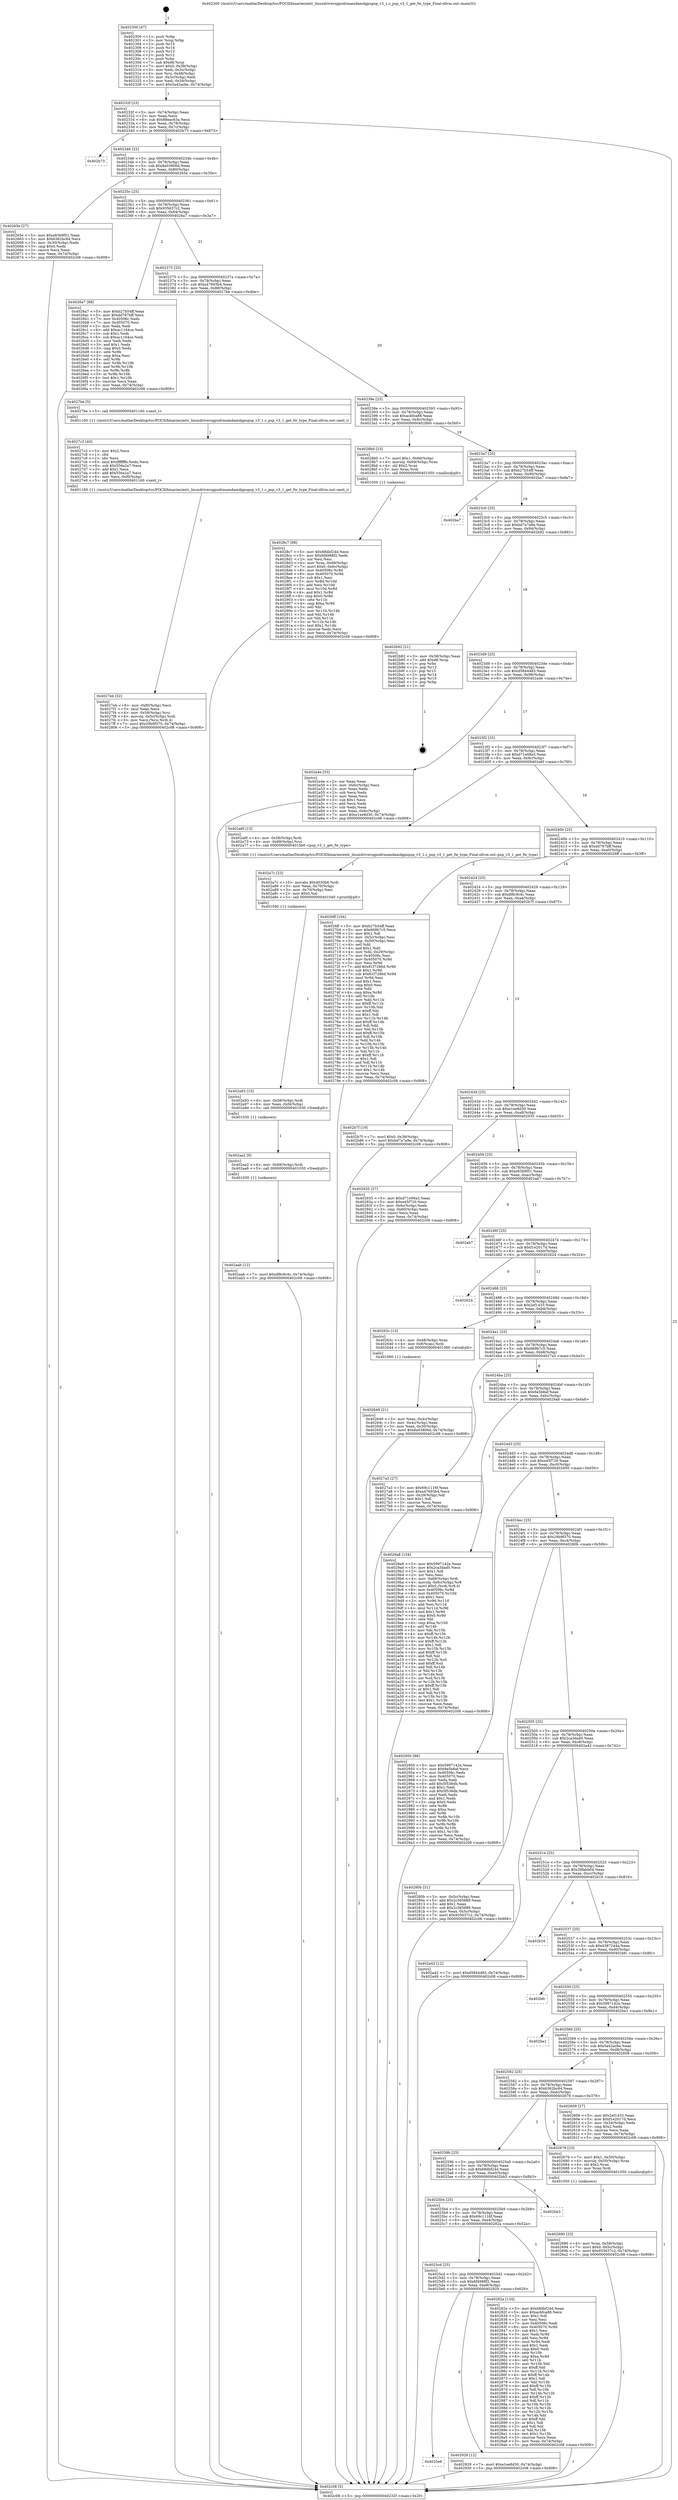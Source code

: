 digraph "0x402300" {
  label = "0x402300 (/mnt/c/Users/mathe/Desktop/tcc/POCII/binaries/extr_linuxdriversgpudrmamdamdgpupsp_v3_1.c_psp_v3_1_get_fw_type_Final-ollvm.out::main(0))"
  labelloc = "t"
  node[shape=record]

  Entry [label="",width=0.3,height=0.3,shape=circle,fillcolor=black,style=filled]
  "0x40232f" [label="{
     0x40232f [23]\l
     | [instrs]\l
     &nbsp;&nbsp;0x40232f \<+3\>: mov -0x74(%rbp),%eax\l
     &nbsp;&nbsp;0x402332 \<+2\>: mov %eax,%ecx\l
     &nbsp;&nbsp;0x402334 \<+6\>: sub $0x88eac63a,%ecx\l
     &nbsp;&nbsp;0x40233a \<+3\>: mov %eax,-0x78(%rbp)\l
     &nbsp;&nbsp;0x40233d \<+3\>: mov %ecx,-0x7c(%rbp)\l
     &nbsp;&nbsp;0x402340 \<+6\>: je 0000000000402b73 \<main+0x873\>\l
  }"]
  "0x402b73" [label="{
     0x402b73\l
  }", style=dashed]
  "0x402346" [label="{
     0x402346 [22]\l
     | [instrs]\l
     &nbsp;&nbsp;0x402346 \<+5\>: jmp 000000000040234b \<main+0x4b\>\l
     &nbsp;&nbsp;0x40234b \<+3\>: mov -0x78(%rbp),%eax\l
     &nbsp;&nbsp;0x40234e \<+5\>: sub $0x8a03806d,%eax\l
     &nbsp;&nbsp;0x402353 \<+3\>: mov %eax,-0x80(%rbp)\l
     &nbsp;&nbsp;0x402356 \<+6\>: je 000000000040265e \<main+0x35e\>\l
  }"]
  Exit [label="",width=0.3,height=0.3,shape=circle,fillcolor=black,style=filled,peripheries=2]
  "0x40265e" [label="{
     0x40265e [27]\l
     | [instrs]\l
     &nbsp;&nbsp;0x40265e \<+5\>: mov $0xe83b9f51,%eax\l
     &nbsp;&nbsp;0x402663 \<+5\>: mov $0x6362bc84,%ecx\l
     &nbsp;&nbsp;0x402668 \<+3\>: mov -0x30(%rbp),%edx\l
     &nbsp;&nbsp;0x40266b \<+3\>: cmp $0x0,%edx\l
     &nbsp;&nbsp;0x40266e \<+3\>: cmove %ecx,%eax\l
     &nbsp;&nbsp;0x402671 \<+3\>: mov %eax,-0x74(%rbp)\l
     &nbsp;&nbsp;0x402674 \<+5\>: jmp 0000000000402c08 \<main+0x908\>\l
  }"]
  "0x40235c" [label="{
     0x40235c [25]\l
     | [instrs]\l
     &nbsp;&nbsp;0x40235c \<+5\>: jmp 0000000000402361 \<main+0x61\>\l
     &nbsp;&nbsp;0x402361 \<+3\>: mov -0x78(%rbp),%eax\l
     &nbsp;&nbsp;0x402364 \<+5\>: sub $0x935637c2,%eax\l
     &nbsp;&nbsp;0x402369 \<+6\>: mov %eax,-0x84(%rbp)\l
     &nbsp;&nbsp;0x40236f \<+6\>: je 00000000004026a7 \<main+0x3a7\>\l
  }"]
  "0x402aab" [label="{
     0x402aab [12]\l
     | [instrs]\l
     &nbsp;&nbsp;0x402aab \<+7\>: movl $0xdf8c9c4c,-0x74(%rbp)\l
     &nbsp;&nbsp;0x402ab2 \<+5\>: jmp 0000000000402c08 \<main+0x908\>\l
  }"]
  "0x4026a7" [label="{
     0x4026a7 [88]\l
     | [instrs]\l
     &nbsp;&nbsp;0x4026a7 \<+5\>: mov $0xb27b54ff,%eax\l
     &nbsp;&nbsp;0x4026ac \<+5\>: mov $0xdd787bff,%ecx\l
     &nbsp;&nbsp;0x4026b1 \<+7\>: mov 0x40506c,%edx\l
     &nbsp;&nbsp;0x4026b8 \<+7\>: mov 0x405070,%esi\l
     &nbsp;&nbsp;0x4026bf \<+2\>: mov %edx,%edi\l
     &nbsp;&nbsp;0x4026c1 \<+6\>: add $0xac1164ce,%edi\l
     &nbsp;&nbsp;0x4026c7 \<+3\>: sub $0x1,%edi\l
     &nbsp;&nbsp;0x4026ca \<+6\>: sub $0xac1164ce,%edi\l
     &nbsp;&nbsp;0x4026d0 \<+3\>: imul %edi,%edx\l
     &nbsp;&nbsp;0x4026d3 \<+3\>: and $0x1,%edx\l
     &nbsp;&nbsp;0x4026d6 \<+3\>: cmp $0x0,%edx\l
     &nbsp;&nbsp;0x4026d9 \<+4\>: sete %r8b\l
     &nbsp;&nbsp;0x4026dd \<+3\>: cmp $0xa,%esi\l
     &nbsp;&nbsp;0x4026e0 \<+4\>: setl %r9b\l
     &nbsp;&nbsp;0x4026e4 \<+3\>: mov %r8b,%r10b\l
     &nbsp;&nbsp;0x4026e7 \<+3\>: and %r9b,%r10b\l
     &nbsp;&nbsp;0x4026ea \<+3\>: xor %r9b,%r8b\l
     &nbsp;&nbsp;0x4026ed \<+3\>: or %r8b,%r10b\l
     &nbsp;&nbsp;0x4026f0 \<+4\>: test $0x1,%r10b\l
     &nbsp;&nbsp;0x4026f4 \<+3\>: cmovne %ecx,%eax\l
     &nbsp;&nbsp;0x4026f7 \<+3\>: mov %eax,-0x74(%rbp)\l
     &nbsp;&nbsp;0x4026fa \<+5\>: jmp 0000000000402c08 \<main+0x908\>\l
  }"]
  "0x402375" [label="{
     0x402375 [25]\l
     | [instrs]\l
     &nbsp;&nbsp;0x402375 \<+5\>: jmp 000000000040237a \<main+0x7a\>\l
     &nbsp;&nbsp;0x40237a \<+3\>: mov -0x78(%rbp),%eax\l
     &nbsp;&nbsp;0x40237d \<+5\>: sub $0xa47693b4,%eax\l
     &nbsp;&nbsp;0x402382 \<+6\>: mov %eax,-0x88(%rbp)\l
     &nbsp;&nbsp;0x402388 \<+6\>: je 00000000004027be \<main+0x4be\>\l
  }"]
  "0x402aa2" [label="{
     0x402aa2 [9]\l
     | [instrs]\l
     &nbsp;&nbsp;0x402aa2 \<+4\>: mov -0x68(%rbp),%rdi\l
     &nbsp;&nbsp;0x402aa6 \<+5\>: call 0000000000401030 \<free@plt\>\l
     | [calls]\l
     &nbsp;&nbsp;0x401030 \{1\} (unknown)\l
  }"]
  "0x4027be" [label="{
     0x4027be [5]\l
     | [instrs]\l
     &nbsp;&nbsp;0x4027be \<+5\>: call 0000000000401160 \<next_i\>\l
     | [calls]\l
     &nbsp;&nbsp;0x401160 \{1\} (/mnt/c/Users/mathe/Desktop/tcc/POCII/binaries/extr_linuxdriversgpudrmamdamdgpupsp_v3_1.c_psp_v3_1_get_fw_type_Final-ollvm.out::next_i)\l
  }"]
  "0x40238e" [label="{
     0x40238e [25]\l
     | [instrs]\l
     &nbsp;&nbsp;0x40238e \<+5\>: jmp 0000000000402393 \<main+0x93\>\l
     &nbsp;&nbsp;0x402393 \<+3\>: mov -0x78(%rbp),%eax\l
     &nbsp;&nbsp;0x402396 \<+5\>: sub $0xacbfca88,%eax\l
     &nbsp;&nbsp;0x40239b \<+6\>: mov %eax,-0x8c(%rbp)\l
     &nbsp;&nbsp;0x4023a1 \<+6\>: je 00000000004028b0 \<main+0x5b0\>\l
  }"]
  "0x402a93" [label="{
     0x402a93 [15]\l
     | [instrs]\l
     &nbsp;&nbsp;0x402a93 \<+4\>: mov -0x58(%rbp),%rdi\l
     &nbsp;&nbsp;0x402a97 \<+6\>: mov %eax,-0xf4(%rbp)\l
     &nbsp;&nbsp;0x402a9d \<+5\>: call 0000000000401030 \<free@plt\>\l
     | [calls]\l
     &nbsp;&nbsp;0x401030 \{1\} (unknown)\l
  }"]
  "0x4028b0" [label="{
     0x4028b0 [23]\l
     | [instrs]\l
     &nbsp;&nbsp;0x4028b0 \<+7\>: movl $0x1,-0x60(%rbp)\l
     &nbsp;&nbsp;0x4028b7 \<+4\>: movslq -0x60(%rbp),%rax\l
     &nbsp;&nbsp;0x4028bb \<+4\>: shl $0x2,%rax\l
     &nbsp;&nbsp;0x4028bf \<+3\>: mov %rax,%rdi\l
     &nbsp;&nbsp;0x4028c2 \<+5\>: call 0000000000401050 \<malloc@plt\>\l
     | [calls]\l
     &nbsp;&nbsp;0x401050 \{1\} (unknown)\l
  }"]
  "0x4023a7" [label="{
     0x4023a7 [25]\l
     | [instrs]\l
     &nbsp;&nbsp;0x4023a7 \<+5\>: jmp 00000000004023ac \<main+0xac\>\l
     &nbsp;&nbsp;0x4023ac \<+3\>: mov -0x78(%rbp),%eax\l
     &nbsp;&nbsp;0x4023af \<+5\>: sub $0xb27b54ff,%eax\l
     &nbsp;&nbsp;0x4023b4 \<+6\>: mov %eax,-0x90(%rbp)\l
     &nbsp;&nbsp;0x4023ba \<+6\>: je 0000000000402ba7 \<main+0x8a7\>\l
  }"]
  "0x402a7c" [label="{
     0x402a7c [23]\l
     | [instrs]\l
     &nbsp;&nbsp;0x402a7c \<+10\>: movabs $0x4030b6,%rdi\l
     &nbsp;&nbsp;0x402a86 \<+3\>: mov %eax,-0x70(%rbp)\l
     &nbsp;&nbsp;0x402a89 \<+3\>: mov -0x70(%rbp),%esi\l
     &nbsp;&nbsp;0x402a8c \<+2\>: mov $0x0,%al\l
     &nbsp;&nbsp;0x402a8e \<+5\>: call 0000000000401040 \<printf@plt\>\l
     | [calls]\l
     &nbsp;&nbsp;0x401040 \{1\} (unknown)\l
  }"]
  "0x402ba7" [label="{
     0x402ba7\l
  }", style=dashed]
  "0x4023c0" [label="{
     0x4023c0 [25]\l
     | [instrs]\l
     &nbsp;&nbsp;0x4023c0 \<+5\>: jmp 00000000004023c5 \<main+0xc5\>\l
     &nbsp;&nbsp;0x4023c5 \<+3\>: mov -0x78(%rbp),%eax\l
     &nbsp;&nbsp;0x4023c8 \<+5\>: sub $0xbd7a7a9e,%eax\l
     &nbsp;&nbsp;0x4023cd \<+6\>: mov %eax,-0x94(%rbp)\l
     &nbsp;&nbsp;0x4023d3 \<+6\>: je 0000000000402b92 \<main+0x892\>\l
  }"]
  "0x4025e6" [label="{
     0x4025e6\l
  }", style=dashed]
  "0x402b92" [label="{
     0x402b92 [21]\l
     | [instrs]\l
     &nbsp;&nbsp;0x402b92 \<+3\>: mov -0x38(%rbp),%eax\l
     &nbsp;&nbsp;0x402b95 \<+7\>: add $0xd8,%rsp\l
     &nbsp;&nbsp;0x402b9c \<+1\>: pop %rbx\l
     &nbsp;&nbsp;0x402b9d \<+2\>: pop %r12\l
     &nbsp;&nbsp;0x402b9f \<+2\>: pop %r13\l
     &nbsp;&nbsp;0x402ba1 \<+2\>: pop %r14\l
     &nbsp;&nbsp;0x402ba3 \<+2\>: pop %r15\l
     &nbsp;&nbsp;0x402ba5 \<+1\>: pop %rbp\l
     &nbsp;&nbsp;0x402ba6 \<+1\>: ret\l
  }"]
  "0x4023d9" [label="{
     0x4023d9 [25]\l
     | [instrs]\l
     &nbsp;&nbsp;0x4023d9 \<+5\>: jmp 00000000004023de \<main+0xde\>\l
     &nbsp;&nbsp;0x4023de \<+3\>: mov -0x78(%rbp),%eax\l
     &nbsp;&nbsp;0x4023e1 \<+5\>: sub $0xd5844483,%eax\l
     &nbsp;&nbsp;0x4023e6 \<+6\>: mov %eax,-0x98(%rbp)\l
     &nbsp;&nbsp;0x4023ec \<+6\>: je 0000000000402a4e \<main+0x74e\>\l
  }"]
  "0x402929" [label="{
     0x402929 [12]\l
     | [instrs]\l
     &nbsp;&nbsp;0x402929 \<+7\>: movl $0xe1ee8d30,-0x74(%rbp)\l
     &nbsp;&nbsp;0x402930 \<+5\>: jmp 0000000000402c08 \<main+0x908\>\l
  }"]
  "0x402a4e" [label="{
     0x402a4e [33]\l
     | [instrs]\l
     &nbsp;&nbsp;0x402a4e \<+2\>: xor %eax,%eax\l
     &nbsp;&nbsp;0x402a50 \<+3\>: mov -0x6c(%rbp),%ecx\l
     &nbsp;&nbsp;0x402a53 \<+2\>: mov %eax,%edx\l
     &nbsp;&nbsp;0x402a55 \<+2\>: sub %ecx,%edx\l
     &nbsp;&nbsp;0x402a57 \<+2\>: mov %eax,%ecx\l
     &nbsp;&nbsp;0x402a59 \<+3\>: sub $0x1,%ecx\l
     &nbsp;&nbsp;0x402a5c \<+2\>: add %ecx,%edx\l
     &nbsp;&nbsp;0x402a5e \<+2\>: sub %edx,%eax\l
     &nbsp;&nbsp;0x402a60 \<+3\>: mov %eax,-0x6c(%rbp)\l
     &nbsp;&nbsp;0x402a63 \<+7\>: movl $0xe1ee8d30,-0x74(%rbp)\l
     &nbsp;&nbsp;0x402a6a \<+5\>: jmp 0000000000402c08 \<main+0x908\>\l
  }"]
  "0x4023f2" [label="{
     0x4023f2 [25]\l
     | [instrs]\l
     &nbsp;&nbsp;0x4023f2 \<+5\>: jmp 00000000004023f7 \<main+0xf7\>\l
     &nbsp;&nbsp;0x4023f7 \<+3\>: mov -0x78(%rbp),%eax\l
     &nbsp;&nbsp;0x4023fa \<+5\>: sub $0xd71e08a3,%eax\l
     &nbsp;&nbsp;0x4023ff \<+6\>: mov %eax,-0x9c(%rbp)\l
     &nbsp;&nbsp;0x402405 \<+6\>: je 0000000000402a6f \<main+0x76f\>\l
  }"]
  "0x4028c7" [label="{
     0x4028c7 [98]\l
     | [instrs]\l
     &nbsp;&nbsp;0x4028c7 \<+5\>: mov $0x68dbf24d,%ecx\l
     &nbsp;&nbsp;0x4028cc \<+5\>: mov $0x6f4988f2,%edx\l
     &nbsp;&nbsp;0x4028d1 \<+2\>: xor %esi,%esi\l
     &nbsp;&nbsp;0x4028d3 \<+4\>: mov %rax,-0x68(%rbp)\l
     &nbsp;&nbsp;0x4028d7 \<+7\>: movl $0x0,-0x6c(%rbp)\l
     &nbsp;&nbsp;0x4028de \<+8\>: mov 0x40506c,%r8d\l
     &nbsp;&nbsp;0x4028e6 \<+8\>: mov 0x405070,%r9d\l
     &nbsp;&nbsp;0x4028ee \<+3\>: sub $0x1,%esi\l
     &nbsp;&nbsp;0x4028f1 \<+3\>: mov %r8d,%r10d\l
     &nbsp;&nbsp;0x4028f4 \<+3\>: add %esi,%r10d\l
     &nbsp;&nbsp;0x4028f7 \<+4\>: imul %r10d,%r8d\l
     &nbsp;&nbsp;0x4028fb \<+4\>: and $0x1,%r8d\l
     &nbsp;&nbsp;0x4028ff \<+4\>: cmp $0x0,%r8d\l
     &nbsp;&nbsp;0x402903 \<+4\>: sete %r11b\l
     &nbsp;&nbsp;0x402907 \<+4\>: cmp $0xa,%r9d\l
     &nbsp;&nbsp;0x40290b \<+3\>: setl %bl\l
     &nbsp;&nbsp;0x40290e \<+3\>: mov %r11b,%r14b\l
     &nbsp;&nbsp;0x402911 \<+3\>: and %bl,%r14b\l
     &nbsp;&nbsp;0x402914 \<+3\>: xor %bl,%r11b\l
     &nbsp;&nbsp;0x402917 \<+3\>: or %r11b,%r14b\l
     &nbsp;&nbsp;0x40291a \<+4\>: test $0x1,%r14b\l
     &nbsp;&nbsp;0x40291e \<+3\>: cmovne %edx,%ecx\l
     &nbsp;&nbsp;0x402921 \<+3\>: mov %ecx,-0x74(%rbp)\l
     &nbsp;&nbsp;0x402924 \<+5\>: jmp 0000000000402c08 \<main+0x908\>\l
  }"]
  "0x402a6f" [label="{
     0x402a6f [13]\l
     | [instrs]\l
     &nbsp;&nbsp;0x402a6f \<+4\>: mov -0x58(%rbp),%rdi\l
     &nbsp;&nbsp;0x402a73 \<+4\>: mov -0x68(%rbp),%rsi\l
     &nbsp;&nbsp;0x402a77 \<+5\>: call 00000000004015b0 \<psp_v3_1_get_fw_type\>\l
     | [calls]\l
     &nbsp;&nbsp;0x4015b0 \{1\} (/mnt/c/Users/mathe/Desktop/tcc/POCII/binaries/extr_linuxdriversgpudrmamdamdgpupsp_v3_1.c_psp_v3_1_get_fw_type_Final-ollvm.out::psp_v3_1_get_fw_type)\l
  }"]
  "0x40240b" [label="{
     0x40240b [25]\l
     | [instrs]\l
     &nbsp;&nbsp;0x40240b \<+5\>: jmp 0000000000402410 \<main+0x110\>\l
     &nbsp;&nbsp;0x402410 \<+3\>: mov -0x78(%rbp),%eax\l
     &nbsp;&nbsp;0x402413 \<+5\>: sub $0xdd787bff,%eax\l
     &nbsp;&nbsp;0x402418 \<+6\>: mov %eax,-0xa0(%rbp)\l
     &nbsp;&nbsp;0x40241e \<+6\>: je 00000000004026ff \<main+0x3ff\>\l
  }"]
  "0x4025cd" [label="{
     0x4025cd [25]\l
     | [instrs]\l
     &nbsp;&nbsp;0x4025cd \<+5\>: jmp 00000000004025d2 \<main+0x2d2\>\l
     &nbsp;&nbsp;0x4025d2 \<+3\>: mov -0x78(%rbp),%eax\l
     &nbsp;&nbsp;0x4025d5 \<+5\>: sub $0x6f4988f2,%eax\l
     &nbsp;&nbsp;0x4025da \<+6\>: mov %eax,-0xe8(%rbp)\l
     &nbsp;&nbsp;0x4025e0 \<+6\>: je 0000000000402929 \<main+0x629\>\l
  }"]
  "0x4026ff" [label="{
     0x4026ff [164]\l
     | [instrs]\l
     &nbsp;&nbsp;0x4026ff \<+5\>: mov $0xb27b54ff,%eax\l
     &nbsp;&nbsp;0x402704 \<+5\>: mov $0x669b7c5,%ecx\l
     &nbsp;&nbsp;0x402709 \<+2\>: mov $0x1,%dl\l
     &nbsp;&nbsp;0x40270b \<+3\>: mov -0x5c(%rbp),%esi\l
     &nbsp;&nbsp;0x40270e \<+3\>: cmp -0x50(%rbp),%esi\l
     &nbsp;&nbsp;0x402711 \<+4\>: setl %dil\l
     &nbsp;&nbsp;0x402715 \<+4\>: and $0x1,%dil\l
     &nbsp;&nbsp;0x402719 \<+4\>: mov %dil,-0x29(%rbp)\l
     &nbsp;&nbsp;0x40271d \<+7\>: mov 0x40506c,%esi\l
     &nbsp;&nbsp;0x402724 \<+8\>: mov 0x405070,%r8d\l
     &nbsp;&nbsp;0x40272c \<+3\>: mov %esi,%r9d\l
     &nbsp;&nbsp;0x40272f \<+7\>: add $0x81f7286d,%r9d\l
     &nbsp;&nbsp;0x402736 \<+4\>: sub $0x1,%r9d\l
     &nbsp;&nbsp;0x40273a \<+7\>: sub $0x81f7286d,%r9d\l
     &nbsp;&nbsp;0x402741 \<+4\>: imul %r9d,%esi\l
     &nbsp;&nbsp;0x402745 \<+3\>: and $0x1,%esi\l
     &nbsp;&nbsp;0x402748 \<+3\>: cmp $0x0,%esi\l
     &nbsp;&nbsp;0x40274b \<+4\>: sete %dil\l
     &nbsp;&nbsp;0x40274f \<+4\>: cmp $0xa,%r8d\l
     &nbsp;&nbsp;0x402753 \<+4\>: setl %r10b\l
     &nbsp;&nbsp;0x402757 \<+3\>: mov %dil,%r11b\l
     &nbsp;&nbsp;0x40275a \<+4\>: xor $0xff,%r11b\l
     &nbsp;&nbsp;0x40275e \<+3\>: mov %r10b,%bl\l
     &nbsp;&nbsp;0x402761 \<+3\>: xor $0xff,%bl\l
     &nbsp;&nbsp;0x402764 \<+3\>: xor $0x1,%dl\l
     &nbsp;&nbsp;0x402767 \<+3\>: mov %r11b,%r14b\l
     &nbsp;&nbsp;0x40276a \<+4\>: and $0xff,%r14b\l
     &nbsp;&nbsp;0x40276e \<+3\>: and %dl,%dil\l
     &nbsp;&nbsp;0x402771 \<+3\>: mov %bl,%r15b\l
     &nbsp;&nbsp;0x402774 \<+4\>: and $0xff,%r15b\l
     &nbsp;&nbsp;0x402778 \<+3\>: and %dl,%r10b\l
     &nbsp;&nbsp;0x40277b \<+3\>: or %dil,%r14b\l
     &nbsp;&nbsp;0x40277e \<+3\>: or %r10b,%r15b\l
     &nbsp;&nbsp;0x402781 \<+3\>: xor %r15b,%r14b\l
     &nbsp;&nbsp;0x402784 \<+3\>: or %bl,%r11b\l
     &nbsp;&nbsp;0x402787 \<+4\>: xor $0xff,%r11b\l
     &nbsp;&nbsp;0x40278b \<+3\>: or $0x1,%dl\l
     &nbsp;&nbsp;0x40278e \<+3\>: and %dl,%r11b\l
     &nbsp;&nbsp;0x402791 \<+3\>: or %r11b,%r14b\l
     &nbsp;&nbsp;0x402794 \<+4\>: test $0x1,%r14b\l
     &nbsp;&nbsp;0x402798 \<+3\>: cmovne %ecx,%eax\l
     &nbsp;&nbsp;0x40279b \<+3\>: mov %eax,-0x74(%rbp)\l
     &nbsp;&nbsp;0x40279e \<+5\>: jmp 0000000000402c08 \<main+0x908\>\l
  }"]
  "0x402424" [label="{
     0x402424 [25]\l
     | [instrs]\l
     &nbsp;&nbsp;0x402424 \<+5\>: jmp 0000000000402429 \<main+0x129\>\l
     &nbsp;&nbsp;0x402429 \<+3\>: mov -0x78(%rbp),%eax\l
     &nbsp;&nbsp;0x40242c \<+5\>: sub $0xdf8c9c4c,%eax\l
     &nbsp;&nbsp;0x402431 \<+6\>: mov %eax,-0xa4(%rbp)\l
     &nbsp;&nbsp;0x402437 \<+6\>: je 0000000000402b7f \<main+0x87f\>\l
  }"]
  "0x40282a" [label="{
     0x40282a [134]\l
     | [instrs]\l
     &nbsp;&nbsp;0x40282a \<+5\>: mov $0x68dbf24d,%eax\l
     &nbsp;&nbsp;0x40282f \<+5\>: mov $0xacbfca88,%ecx\l
     &nbsp;&nbsp;0x402834 \<+2\>: mov $0x1,%dl\l
     &nbsp;&nbsp;0x402836 \<+2\>: xor %esi,%esi\l
     &nbsp;&nbsp;0x402838 \<+7\>: mov 0x40506c,%edi\l
     &nbsp;&nbsp;0x40283f \<+8\>: mov 0x405070,%r8d\l
     &nbsp;&nbsp;0x402847 \<+3\>: sub $0x1,%esi\l
     &nbsp;&nbsp;0x40284a \<+3\>: mov %edi,%r9d\l
     &nbsp;&nbsp;0x40284d \<+3\>: add %esi,%r9d\l
     &nbsp;&nbsp;0x402850 \<+4\>: imul %r9d,%edi\l
     &nbsp;&nbsp;0x402854 \<+3\>: and $0x1,%edi\l
     &nbsp;&nbsp;0x402857 \<+3\>: cmp $0x0,%edi\l
     &nbsp;&nbsp;0x40285a \<+4\>: sete %r10b\l
     &nbsp;&nbsp;0x40285e \<+4\>: cmp $0xa,%r8d\l
     &nbsp;&nbsp;0x402862 \<+4\>: setl %r11b\l
     &nbsp;&nbsp;0x402866 \<+3\>: mov %r10b,%bl\l
     &nbsp;&nbsp;0x402869 \<+3\>: xor $0xff,%bl\l
     &nbsp;&nbsp;0x40286c \<+3\>: mov %r11b,%r14b\l
     &nbsp;&nbsp;0x40286f \<+4\>: xor $0xff,%r14b\l
     &nbsp;&nbsp;0x402873 \<+3\>: xor $0x1,%dl\l
     &nbsp;&nbsp;0x402876 \<+3\>: mov %bl,%r15b\l
     &nbsp;&nbsp;0x402879 \<+4\>: and $0xff,%r15b\l
     &nbsp;&nbsp;0x40287d \<+3\>: and %dl,%r10b\l
     &nbsp;&nbsp;0x402880 \<+3\>: mov %r14b,%r12b\l
     &nbsp;&nbsp;0x402883 \<+4\>: and $0xff,%r12b\l
     &nbsp;&nbsp;0x402887 \<+3\>: and %dl,%r11b\l
     &nbsp;&nbsp;0x40288a \<+3\>: or %r10b,%r15b\l
     &nbsp;&nbsp;0x40288d \<+3\>: or %r11b,%r12b\l
     &nbsp;&nbsp;0x402890 \<+3\>: xor %r12b,%r15b\l
     &nbsp;&nbsp;0x402893 \<+3\>: or %r14b,%bl\l
     &nbsp;&nbsp;0x402896 \<+3\>: xor $0xff,%bl\l
     &nbsp;&nbsp;0x402899 \<+3\>: or $0x1,%dl\l
     &nbsp;&nbsp;0x40289c \<+2\>: and %dl,%bl\l
     &nbsp;&nbsp;0x40289e \<+3\>: or %bl,%r15b\l
     &nbsp;&nbsp;0x4028a1 \<+4\>: test $0x1,%r15b\l
     &nbsp;&nbsp;0x4028a5 \<+3\>: cmovne %ecx,%eax\l
     &nbsp;&nbsp;0x4028a8 \<+3\>: mov %eax,-0x74(%rbp)\l
     &nbsp;&nbsp;0x4028ab \<+5\>: jmp 0000000000402c08 \<main+0x908\>\l
  }"]
  "0x402b7f" [label="{
     0x402b7f [19]\l
     | [instrs]\l
     &nbsp;&nbsp;0x402b7f \<+7\>: movl $0x0,-0x38(%rbp)\l
     &nbsp;&nbsp;0x402b86 \<+7\>: movl $0xbd7a7a9e,-0x74(%rbp)\l
     &nbsp;&nbsp;0x402b8d \<+5\>: jmp 0000000000402c08 \<main+0x908\>\l
  }"]
  "0x40243d" [label="{
     0x40243d [25]\l
     | [instrs]\l
     &nbsp;&nbsp;0x40243d \<+5\>: jmp 0000000000402442 \<main+0x142\>\l
     &nbsp;&nbsp;0x402442 \<+3\>: mov -0x78(%rbp),%eax\l
     &nbsp;&nbsp;0x402445 \<+5\>: sub $0xe1ee8d30,%eax\l
     &nbsp;&nbsp;0x40244a \<+6\>: mov %eax,-0xa8(%rbp)\l
     &nbsp;&nbsp;0x402450 \<+6\>: je 0000000000402935 \<main+0x635\>\l
  }"]
  "0x4025b4" [label="{
     0x4025b4 [25]\l
     | [instrs]\l
     &nbsp;&nbsp;0x4025b4 \<+5\>: jmp 00000000004025b9 \<main+0x2b9\>\l
     &nbsp;&nbsp;0x4025b9 \<+3\>: mov -0x78(%rbp),%eax\l
     &nbsp;&nbsp;0x4025bc \<+5\>: sub $0x69c1116f,%eax\l
     &nbsp;&nbsp;0x4025c1 \<+6\>: mov %eax,-0xe4(%rbp)\l
     &nbsp;&nbsp;0x4025c7 \<+6\>: je 000000000040282a \<main+0x52a\>\l
  }"]
  "0x402935" [label="{
     0x402935 [27]\l
     | [instrs]\l
     &nbsp;&nbsp;0x402935 \<+5\>: mov $0xd71e08a3,%eax\l
     &nbsp;&nbsp;0x40293a \<+5\>: mov $0xe45f720,%ecx\l
     &nbsp;&nbsp;0x40293f \<+3\>: mov -0x6c(%rbp),%edx\l
     &nbsp;&nbsp;0x402942 \<+3\>: cmp -0x60(%rbp),%edx\l
     &nbsp;&nbsp;0x402945 \<+3\>: cmovl %ecx,%eax\l
     &nbsp;&nbsp;0x402948 \<+3\>: mov %eax,-0x74(%rbp)\l
     &nbsp;&nbsp;0x40294b \<+5\>: jmp 0000000000402c08 \<main+0x908\>\l
  }"]
  "0x402456" [label="{
     0x402456 [25]\l
     | [instrs]\l
     &nbsp;&nbsp;0x402456 \<+5\>: jmp 000000000040245b \<main+0x15b\>\l
     &nbsp;&nbsp;0x40245b \<+3\>: mov -0x78(%rbp),%eax\l
     &nbsp;&nbsp;0x40245e \<+5\>: sub $0xe83b9f51,%eax\l
     &nbsp;&nbsp;0x402463 \<+6\>: mov %eax,-0xac(%rbp)\l
     &nbsp;&nbsp;0x402469 \<+6\>: je 0000000000402ab7 \<main+0x7b7\>\l
  }"]
  "0x402bb3" [label="{
     0x402bb3\l
  }", style=dashed]
  "0x402ab7" [label="{
     0x402ab7\l
  }", style=dashed]
  "0x40246f" [label="{
     0x40246f [25]\l
     | [instrs]\l
     &nbsp;&nbsp;0x40246f \<+5\>: jmp 0000000000402474 \<main+0x174\>\l
     &nbsp;&nbsp;0x402474 \<+3\>: mov -0x78(%rbp),%eax\l
     &nbsp;&nbsp;0x402477 \<+5\>: sub $0xf1e2017d,%eax\l
     &nbsp;&nbsp;0x40247c \<+6\>: mov %eax,-0xb0(%rbp)\l
     &nbsp;&nbsp;0x402482 \<+6\>: je 0000000000402624 \<main+0x324\>\l
  }"]
  "0x4027eb" [label="{
     0x4027eb [32]\l
     | [instrs]\l
     &nbsp;&nbsp;0x4027eb \<+6\>: mov -0xf0(%rbp),%ecx\l
     &nbsp;&nbsp;0x4027f1 \<+3\>: imul %eax,%ecx\l
     &nbsp;&nbsp;0x4027f4 \<+4\>: mov -0x58(%rbp),%rsi\l
     &nbsp;&nbsp;0x4027f8 \<+4\>: movslq -0x5c(%rbp),%rdi\l
     &nbsp;&nbsp;0x4027fc \<+3\>: mov %ecx,(%rsi,%rdi,4)\l
     &nbsp;&nbsp;0x4027ff \<+7\>: movl $0x29b9f370,-0x74(%rbp)\l
     &nbsp;&nbsp;0x402806 \<+5\>: jmp 0000000000402c08 \<main+0x908\>\l
  }"]
  "0x402624" [label="{
     0x402624\l
  }", style=dashed]
  "0x402488" [label="{
     0x402488 [25]\l
     | [instrs]\l
     &nbsp;&nbsp;0x402488 \<+5\>: jmp 000000000040248d \<main+0x18d\>\l
     &nbsp;&nbsp;0x40248d \<+3\>: mov -0x78(%rbp),%eax\l
     &nbsp;&nbsp;0x402490 \<+5\>: sub $0x2ef1433,%eax\l
     &nbsp;&nbsp;0x402495 \<+6\>: mov %eax,-0xb4(%rbp)\l
     &nbsp;&nbsp;0x40249b \<+6\>: je 000000000040263c \<main+0x33c\>\l
  }"]
  "0x4027c3" [label="{
     0x4027c3 [40]\l
     | [instrs]\l
     &nbsp;&nbsp;0x4027c3 \<+5\>: mov $0x2,%ecx\l
     &nbsp;&nbsp;0x4027c8 \<+1\>: cltd\l
     &nbsp;&nbsp;0x4027c9 \<+2\>: idiv %ecx\l
     &nbsp;&nbsp;0x4027cb \<+6\>: imul $0xfffffffe,%edx,%ecx\l
     &nbsp;&nbsp;0x4027d1 \<+6\>: sub $0x556a2a7,%ecx\l
     &nbsp;&nbsp;0x4027d7 \<+3\>: add $0x1,%ecx\l
     &nbsp;&nbsp;0x4027da \<+6\>: add $0x556a2a7,%ecx\l
     &nbsp;&nbsp;0x4027e0 \<+6\>: mov %ecx,-0xf0(%rbp)\l
     &nbsp;&nbsp;0x4027e6 \<+5\>: call 0000000000401160 \<next_i\>\l
     | [calls]\l
     &nbsp;&nbsp;0x401160 \{1\} (/mnt/c/Users/mathe/Desktop/tcc/POCII/binaries/extr_linuxdriversgpudrmamdamdgpupsp_v3_1.c_psp_v3_1_get_fw_type_Final-ollvm.out::next_i)\l
  }"]
  "0x40263c" [label="{
     0x40263c [13]\l
     | [instrs]\l
     &nbsp;&nbsp;0x40263c \<+4\>: mov -0x48(%rbp),%rax\l
     &nbsp;&nbsp;0x402640 \<+4\>: mov 0x8(%rax),%rdi\l
     &nbsp;&nbsp;0x402644 \<+5\>: call 0000000000401060 \<atoi@plt\>\l
     | [calls]\l
     &nbsp;&nbsp;0x401060 \{1\} (unknown)\l
  }"]
  "0x4024a1" [label="{
     0x4024a1 [25]\l
     | [instrs]\l
     &nbsp;&nbsp;0x4024a1 \<+5\>: jmp 00000000004024a6 \<main+0x1a6\>\l
     &nbsp;&nbsp;0x4024a6 \<+3\>: mov -0x78(%rbp),%eax\l
     &nbsp;&nbsp;0x4024a9 \<+5\>: sub $0x669b7c5,%eax\l
     &nbsp;&nbsp;0x4024ae \<+6\>: mov %eax,-0xb8(%rbp)\l
     &nbsp;&nbsp;0x4024b4 \<+6\>: je 00000000004027a3 \<main+0x4a3\>\l
  }"]
  "0x402690" [label="{
     0x402690 [23]\l
     | [instrs]\l
     &nbsp;&nbsp;0x402690 \<+4\>: mov %rax,-0x58(%rbp)\l
     &nbsp;&nbsp;0x402694 \<+7\>: movl $0x0,-0x5c(%rbp)\l
     &nbsp;&nbsp;0x40269b \<+7\>: movl $0x935637c2,-0x74(%rbp)\l
     &nbsp;&nbsp;0x4026a2 \<+5\>: jmp 0000000000402c08 \<main+0x908\>\l
  }"]
  "0x4027a3" [label="{
     0x4027a3 [27]\l
     | [instrs]\l
     &nbsp;&nbsp;0x4027a3 \<+5\>: mov $0x69c1116f,%eax\l
     &nbsp;&nbsp;0x4027a8 \<+5\>: mov $0xa47693b4,%ecx\l
     &nbsp;&nbsp;0x4027ad \<+3\>: mov -0x29(%rbp),%dl\l
     &nbsp;&nbsp;0x4027b0 \<+3\>: test $0x1,%dl\l
     &nbsp;&nbsp;0x4027b3 \<+3\>: cmovne %ecx,%eax\l
     &nbsp;&nbsp;0x4027b6 \<+3\>: mov %eax,-0x74(%rbp)\l
     &nbsp;&nbsp;0x4027b9 \<+5\>: jmp 0000000000402c08 \<main+0x908\>\l
  }"]
  "0x4024ba" [label="{
     0x4024ba [25]\l
     | [instrs]\l
     &nbsp;&nbsp;0x4024ba \<+5\>: jmp 00000000004024bf \<main+0x1bf\>\l
     &nbsp;&nbsp;0x4024bf \<+3\>: mov -0x78(%rbp),%eax\l
     &nbsp;&nbsp;0x4024c2 \<+5\>: sub $0x9a5b8af,%eax\l
     &nbsp;&nbsp;0x4024c7 \<+6\>: mov %eax,-0xbc(%rbp)\l
     &nbsp;&nbsp;0x4024cd \<+6\>: je 00000000004029a8 \<main+0x6a8\>\l
  }"]
  "0x40259b" [label="{
     0x40259b [25]\l
     | [instrs]\l
     &nbsp;&nbsp;0x40259b \<+5\>: jmp 00000000004025a0 \<main+0x2a0\>\l
     &nbsp;&nbsp;0x4025a0 \<+3\>: mov -0x78(%rbp),%eax\l
     &nbsp;&nbsp;0x4025a3 \<+5\>: sub $0x68dbf24d,%eax\l
     &nbsp;&nbsp;0x4025a8 \<+6\>: mov %eax,-0xe0(%rbp)\l
     &nbsp;&nbsp;0x4025ae \<+6\>: je 0000000000402bb3 \<main+0x8b3\>\l
  }"]
  "0x4029a8" [label="{
     0x4029a8 [154]\l
     | [instrs]\l
     &nbsp;&nbsp;0x4029a8 \<+5\>: mov $0x5997142e,%eax\l
     &nbsp;&nbsp;0x4029ad \<+5\>: mov $0x2ca3dad0,%ecx\l
     &nbsp;&nbsp;0x4029b2 \<+2\>: mov $0x1,%dl\l
     &nbsp;&nbsp;0x4029b4 \<+2\>: xor %esi,%esi\l
     &nbsp;&nbsp;0x4029b6 \<+4\>: mov -0x68(%rbp),%rdi\l
     &nbsp;&nbsp;0x4029ba \<+4\>: movslq -0x6c(%rbp),%r8\l
     &nbsp;&nbsp;0x4029be \<+8\>: movl $0x0,(%rdi,%r8,4)\l
     &nbsp;&nbsp;0x4029c6 \<+8\>: mov 0x40506c,%r9d\l
     &nbsp;&nbsp;0x4029ce \<+8\>: mov 0x405070,%r10d\l
     &nbsp;&nbsp;0x4029d6 \<+3\>: sub $0x1,%esi\l
     &nbsp;&nbsp;0x4029d9 \<+3\>: mov %r9d,%r11d\l
     &nbsp;&nbsp;0x4029dc \<+3\>: add %esi,%r11d\l
     &nbsp;&nbsp;0x4029df \<+4\>: imul %r11d,%r9d\l
     &nbsp;&nbsp;0x4029e3 \<+4\>: and $0x1,%r9d\l
     &nbsp;&nbsp;0x4029e7 \<+4\>: cmp $0x0,%r9d\l
     &nbsp;&nbsp;0x4029eb \<+3\>: sete %bl\l
     &nbsp;&nbsp;0x4029ee \<+4\>: cmp $0xa,%r10d\l
     &nbsp;&nbsp;0x4029f2 \<+4\>: setl %r14b\l
     &nbsp;&nbsp;0x4029f6 \<+3\>: mov %bl,%r15b\l
     &nbsp;&nbsp;0x4029f9 \<+4\>: xor $0xff,%r15b\l
     &nbsp;&nbsp;0x4029fd \<+3\>: mov %r14b,%r12b\l
     &nbsp;&nbsp;0x402a00 \<+4\>: xor $0xff,%r12b\l
     &nbsp;&nbsp;0x402a04 \<+3\>: xor $0x1,%dl\l
     &nbsp;&nbsp;0x402a07 \<+3\>: mov %r15b,%r13b\l
     &nbsp;&nbsp;0x402a0a \<+4\>: and $0xff,%r13b\l
     &nbsp;&nbsp;0x402a0e \<+2\>: and %dl,%bl\l
     &nbsp;&nbsp;0x402a10 \<+3\>: mov %r12b,%sil\l
     &nbsp;&nbsp;0x402a13 \<+4\>: and $0xff,%sil\l
     &nbsp;&nbsp;0x402a17 \<+3\>: and %dl,%r14b\l
     &nbsp;&nbsp;0x402a1a \<+3\>: or %bl,%r13b\l
     &nbsp;&nbsp;0x402a1d \<+3\>: or %r14b,%sil\l
     &nbsp;&nbsp;0x402a20 \<+3\>: xor %sil,%r13b\l
     &nbsp;&nbsp;0x402a23 \<+3\>: or %r12b,%r15b\l
     &nbsp;&nbsp;0x402a26 \<+4\>: xor $0xff,%r15b\l
     &nbsp;&nbsp;0x402a2a \<+3\>: or $0x1,%dl\l
     &nbsp;&nbsp;0x402a2d \<+3\>: and %dl,%r15b\l
     &nbsp;&nbsp;0x402a30 \<+3\>: or %r15b,%r13b\l
     &nbsp;&nbsp;0x402a33 \<+4\>: test $0x1,%r13b\l
     &nbsp;&nbsp;0x402a37 \<+3\>: cmovne %ecx,%eax\l
     &nbsp;&nbsp;0x402a3a \<+3\>: mov %eax,-0x74(%rbp)\l
     &nbsp;&nbsp;0x402a3d \<+5\>: jmp 0000000000402c08 \<main+0x908\>\l
  }"]
  "0x4024d3" [label="{
     0x4024d3 [25]\l
     | [instrs]\l
     &nbsp;&nbsp;0x4024d3 \<+5\>: jmp 00000000004024d8 \<main+0x1d8\>\l
     &nbsp;&nbsp;0x4024d8 \<+3\>: mov -0x78(%rbp),%eax\l
     &nbsp;&nbsp;0x4024db \<+5\>: sub $0xe45f720,%eax\l
     &nbsp;&nbsp;0x4024e0 \<+6\>: mov %eax,-0xc0(%rbp)\l
     &nbsp;&nbsp;0x4024e6 \<+6\>: je 0000000000402950 \<main+0x650\>\l
  }"]
  "0x402679" [label="{
     0x402679 [23]\l
     | [instrs]\l
     &nbsp;&nbsp;0x402679 \<+7\>: movl $0x1,-0x50(%rbp)\l
     &nbsp;&nbsp;0x402680 \<+4\>: movslq -0x50(%rbp),%rax\l
     &nbsp;&nbsp;0x402684 \<+4\>: shl $0x2,%rax\l
     &nbsp;&nbsp;0x402688 \<+3\>: mov %rax,%rdi\l
     &nbsp;&nbsp;0x40268b \<+5\>: call 0000000000401050 \<malloc@plt\>\l
     | [calls]\l
     &nbsp;&nbsp;0x401050 \{1\} (unknown)\l
  }"]
  "0x402950" [label="{
     0x402950 [88]\l
     | [instrs]\l
     &nbsp;&nbsp;0x402950 \<+5\>: mov $0x5997142e,%eax\l
     &nbsp;&nbsp;0x402955 \<+5\>: mov $0x9a5b8af,%ecx\l
     &nbsp;&nbsp;0x40295a \<+7\>: mov 0x40506c,%edx\l
     &nbsp;&nbsp;0x402961 \<+7\>: mov 0x405070,%esi\l
     &nbsp;&nbsp;0x402968 \<+2\>: mov %edx,%edi\l
     &nbsp;&nbsp;0x40296a \<+6\>: add $0x5f536db,%edi\l
     &nbsp;&nbsp;0x402970 \<+3\>: sub $0x1,%edi\l
     &nbsp;&nbsp;0x402973 \<+6\>: sub $0x5f536db,%edi\l
     &nbsp;&nbsp;0x402979 \<+3\>: imul %edi,%edx\l
     &nbsp;&nbsp;0x40297c \<+3\>: and $0x1,%edx\l
     &nbsp;&nbsp;0x40297f \<+3\>: cmp $0x0,%edx\l
     &nbsp;&nbsp;0x402982 \<+4\>: sete %r8b\l
     &nbsp;&nbsp;0x402986 \<+3\>: cmp $0xa,%esi\l
     &nbsp;&nbsp;0x402989 \<+4\>: setl %r9b\l
     &nbsp;&nbsp;0x40298d \<+3\>: mov %r8b,%r10b\l
     &nbsp;&nbsp;0x402990 \<+3\>: and %r9b,%r10b\l
     &nbsp;&nbsp;0x402993 \<+3\>: xor %r9b,%r8b\l
     &nbsp;&nbsp;0x402996 \<+3\>: or %r8b,%r10b\l
     &nbsp;&nbsp;0x402999 \<+4\>: test $0x1,%r10b\l
     &nbsp;&nbsp;0x40299d \<+3\>: cmovne %ecx,%eax\l
     &nbsp;&nbsp;0x4029a0 \<+3\>: mov %eax,-0x74(%rbp)\l
     &nbsp;&nbsp;0x4029a3 \<+5\>: jmp 0000000000402c08 \<main+0x908\>\l
  }"]
  "0x4024ec" [label="{
     0x4024ec [25]\l
     | [instrs]\l
     &nbsp;&nbsp;0x4024ec \<+5\>: jmp 00000000004024f1 \<main+0x1f1\>\l
     &nbsp;&nbsp;0x4024f1 \<+3\>: mov -0x78(%rbp),%eax\l
     &nbsp;&nbsp;0x4024f4 \<+5\>: sub $0x29b9f370,%eax\l
     &nbsp;&nbsp;0x4024f9 \<+6\>: mov %eax,-0xc4(%rbp)\l
     &nbsp;&nbsp;0x4024ff \<+6\>: je 000000000040280b \<main+0x50b\>\l
  }"]
  "0x402649" [label="{
     0x402649 [21]\l
     | [instrs]\l
     &nbsp;&nbsp;0x402649 \<+3\>: mov %eax,-0x4c(%rbp)\l
     &nbsp;&nbsp;0x40264c \<+3\>: mov -0x4c(%rbp),%eax\l
     &nbsp;&nbsp;0x40264f \<+3\>: mov %eax,-0x30(%rbp)\l
     &nbsp;&nbsp;0x402652 \<+7\>: movl $0x8a03806d,-0x74(%rbp)\l
     &nbsp;&nbsp;0x402659 \<+5\>: jmp 0000000000402c08 \<main+0x908\>\l
  }"]
  "0x40280b" [label="{
     0x40280b [31]\l
     | [instrs]\l
     &nbsp;&nbsp;0x40280b \<+3\>: mov -0x5c(%rbp),%eax\l
     &nbsp;&nbsp;0x40280e \<+5\>: add $0x2c365689,%eax\l
     &nbsp;&nbsp;0x402813 \<+3\>: add $0x1,%eax\l
     &nbsp;&nbsp;0x402816 \<+5\>: sub $0x2c365689,%eax\l
     &nbsp;&nbsp;0x40281b \<+3\>: mov %eax,-0x5c(%rbp)\l
     &nbsp;&nbsp;0x40281e \<+7\>: movl $0x935637c2,-0x74(%rbp)\l
     &nbsp;&nbsp;0x402825 \<+5\>: jmp 0000000000402c08 \<main+0x908\>\l
  }"]
  "0x402505" [label="{
     0x402505 [25]\l
     | [instrs]\l
     &nbsp;&nbsp;0x402505 \<+5\>: jmp 000000000040250a \<main+0x20a\>\l
     &nbsp;&nbsp;0x40250a \<+3\>: mov -0x78(%rbp),%eax\l
     &nbsp;&nbsp;0x40250d \<+5\>: sub $0x2ca3dad0,%eax\l
     &nbsp;&nbsp;0x402512 \<+6\>: mov %eax,-0xc8(%rbp)\l
     &nbsp;&nbsp;0x402518 \<+6\>: je 0000000000402a42 \<main+0x742\>\l
  }"]
  "0x402300" [label="{
     0x402300 [47]\l
     | [instrs]\l
     &nbsp;&nbsp;0x402300 \<+1\>: push %rbp\l
     &nbsp;&nbsp;0x402301 \<+3\>: mov %rsp,%rbp\l
     &nbsp;&nbsp;0x402304 \<+2\>: push %r15\l
     &nbsp;&nbsp;0x402306 \<+2\>: push %r14\l
     &nbsp;&nbsp;0x402308 \<+2\>: push %r13\l
     &nbsp;&nbsp;0x40230a \<+2\>: push %r12\l
     &nbsp;&nbsp;0x40230c \<+1\>: push %rbx\l
     &nbsp;&nbsp;0x40230d \<+7\>: sub $0xd8,%rsp\l
     &nbsp;&nbsp;0x402314 \<+7\>: movl $0x0,-0x38(%rbp)\l
     &nbsp;&nbsp;0x40231b \<+3\>: mov %edi,-0x3c(%rbp)\l
     &nbsp;&nbsp;0x40231e \<+4\>: mov %rsi,-0x48(%rbp)\l
     &nbsp;&nbsp;0x402322 \<+3\>: mov -0x3c(%rbp),%edi\l
     &nbsp;&nbsp;0x402325 \<+3\>: mov %edi,-0x34(%rbp)\l
     &nbsp;&nbsp;0x402328 \<+7\>: movl $0x5a42acbe,-0x74(%rbp)\l
  }"]
  "0x402a42" [label="{
     0x402a42 [12]\l
     | [instrs]\l
     &nbsp;&nbsp;0x402a42 \<+7\>: movl $0xd5844483,-0x74(%rbp)\l
     &nbsp;&nbsp;0x402a49 \<+5\>: jmp 0000000000402c08 \<main+0x908\>\l
  }"]
  "0x40251e" [label="{
     0x40251e [25]\l
     | [instrs]\l
     &nbsp;&nbsp;0x40251e \<+5\>: jmp 0000000000402523 \<main+0x223\>\l
     &nbsp;&nbsp;0x402523 \<+3\>: mov -0x78(%rbp),%eax\l
     &nbsp;&nbsp;0x402526 \<+5\>: sub $0x39fabb04,%eax\l
     &nbsp;&nbsp;0x40252b \<+6\>: mov %eax,-0xcc(%rbp)\l
     &nbsp;&nbsp;0x402531 \<+6\>: je 0000000000402b16 \<main+0x816\>\l
  }"]
  "0x402c08" [label="{
     0x402c08 [5]\l
     | [instrs]\l
     &nbsp;&nbsp;0x402c08 \<+5\>: jmp 000000000040232f \<main+0x2f\>\l
  }"]
  "0x402b16" [label="{
     0x402b16\l
  }", style=dashed]
  "0x402537" [label="{
     0x402537 [25]\l
     | [instrs]\l
     &nbsp;&nbsp;0x402537 \<+5\>: jmp 000000000040253c \<main+0x23c\>\l
     &nbsp;&nbsp;0x40253c \<+3\>: mov -0x78(%rbp),%eax\l
     &nbsp;&nbsp;0x40253f \<+5\>: sub $0x4387244a,%eax\l
     &nbsp;&nbsp;0x402544 \<+6\>: mov %eax,-0xd0(%rbp)\l
     &nbsp;&nbsp;0x40254a \<+6\>: je 0000000000402bfc \<main+0x8fc\>\l
  }"]
  "0x402582" [label="{
     0x402582 [25]\l
     | [instrs]\l
     &nbsp;&nbsp;0x402582 \<+5\>: jmp 0000000000402587 \<main+0x287\>\l
     &nbsp;&nbsp;0x402587 \<+3\>: mov -0x78(%rbp),%eax\l
     &nbsp;&nbsp;0x40258a \<+5\>: sub $0x6362bc84,%eax\l
     &nbsp;&nbsp;0x40258f \<+6\>: mov %eax,-0xdc(%rbp)\l
     &nbsp;&nbsp;0x402595 \<+6\>: je 0000000000402679 \<main+0x379\>\l
  }"]
  "0x402bfc" [label="{
     0x402bfc\l
  }", style=dashed]
  "0x402550" [label="{
     0x402550 [25]\l
     | [instrs]\l
     &nbsp;&nbsp;0x402550 \<+5\>: jmp 0000000000402555 \<main+0x255\>\l
     &nbsp;&nbsp;0x402555 \<+3\>: mov -0x78(%rbp),%eax\l
     &nbsp;&nbsp;0x402558 \<+5\>: sub $0x5997142e,%eax\l
     &nbsp;&nbsp;0x40255d \<+6\>: mov %eax,-0xd4(%rbp)\l
     &nbsp;&nbsp;0x402563 \<+6\>: je 0000000000402be1 \<main+0x8e1\>\l
  }"]
  "0x402609" [label="{
     0x402609 [27]\l
     | [instrs]\l
     &nbsp;&nbsp;0x402609 \<+5\>: mov $0x2ef1433,%eax\l
     &nbsp;&nbsp;0x40260e \<+5\>: mov $0xf1e2017d,%ecx\l
     &nbsp;&nbsp;0x402613 \<+3\>: mov -0x34(%rbp),%edx\l
     &nbsp;&nbsp;0x402616 \<+3\>: cmp $0x2,%edx\l
     &nbsp;&nbsp;0x402619 \<+3\>: cmovne %ecx,%eax\l
     &nbsp;&nbsp;0x40261c \<+3\>: mov %eax,-0x74(%rbp)\l
     &nbsp;&nbsp;0x40261f \<+5\>: jmp 0000000000402c08 \<main+0x908\>\l
  }"]
  "0x402be1" [label="{
     0x402be1\l
  }", style=dashed]
  "0x402569" [label="{
     0x402569 [25]\l
     | [instrs]\l
     &nbsp;&nbsp;0x402569 \<+5\>: jmp 000000000040256e \<main+0x26e\>\l
     &nbsp;&nbsp;0x40256e \<+3\>: mov -0x78(%rbp),%eax\l
     &nbsp;&nbsp;0x402571 \<+5\>: sub $0x5a42acbe,%eax\l
     &nbsp;&nbsp;0x402576 \<+6\>: mov %eax,-0xd8(%rbp)\l
     &nbsp;&nbsp;0x40257c \<+6\>: je 0000000000402609 \<main+0x309\>\l
  }"]
  Entry -> "0x402300" [label=" 1"]
  "0x40232f" -> "0x402b73" [label=" 0"]
  "0x40232f" -> "0x402346" [label=" 24"]
  "0x402b92" -> Exit [label=" 1"]
  "0x402346" -> "0x40265e" [label=" 1"]
  "0x402346" -> "0x40235c" [label=" 23"]
  "0x402b7f" -> "0x402c08" [label=" 1"]
  "0x40235c" -> "0x4026a7" [label=" 2"]
  "0x40235c" -> "0x402375" [label=" 21"]
  "0x402aab" -> "0x402c08" [label=" 1"]
  "0x402375" -> "0x4027be" [label=" 1"]
  "0x402375" -> "0x40238e" [label=" 20"]
  "0x402aa2" -> "0x402aab" [label=" 1"]
  "0x40238e" -> "0x4028b0" [label=" 1"]
  "0x40238e" -> "0x4023a7" [label=" 19"]
  "0x402a93" -> "0x402aa2" [label=" 1"]
  "0x4023a7" -> "0x402ba7" [label=" 0"]
  "0x4023a7" -> "0x4023c0" [label=" 19"]
  "0x402a7c" -> "0x402a93" [label=" 1"]
  "0x4023c0" -> "0x402b92" [label=" 1"]
  "0x4023c0" -> "0x4023d9" [label=" 18"]
  "0x402a6f" -> "0x402a7c" [label=" 1"]
  "0x4023d9" -> "0x402a4e" [label=" 1"]
  "0x4023d9" -> "0x4023f2" [label=" 17"]
  "0x402a4e" -> "0x402c08" [label=" 1"]
  "0x4023f2" -> "0x402a6f" [label=" 1"]
  "0x4023f2" -> "0x40240b" [label=" 16"]
  "0x4029a8" -> "0x402c08" [label=" 1"]
  "0x40240b" -> "0x4026ff" [label=" 2"]
  "0x40240b" -> "0x402424" [label=" 14"]
  "0x402950" -> "0x402c08" [label=" 1"]
  "0x402424" -> "0x402b7f" [label=" 1"]
  "0x402424" -> "0x40243d" [label=" 13"]
  "0x402935" -> "0x402c08" [label=" 2"]
  "0x40243d" -> "0x402935" [label=" 2"]
  "0x40243d" -> "0x402456" [label=" 11"]
  "0x4025cd" -> "0x4025e6" [label=" 0"]
  "0x402456" -> "0x402ab7" [label=" 0"]
  "0x402456" -> "0x40246f" [label=" 11"]
  "0x4025cd" -> "0x402929" [label=" 1"]
  "0x40246f" -> "0x402624" [label=" 0"]
  "0x40246f" -> "0x402488" [label=" 11"]
  "0x4028c7" -> "0x402c08" [label=" 1"]
  "0x402488" -> "0x40263c" [label=" 1"]
  "0x402488" -> "0x4024a1" [label=" 10"]
  "0x4028b0" -> "0x4028c7" [label=" 1"]
  "0x4024a1" -> "0x4027a3" [label=" 2"]
  "0x4024a1" -> "0x4024ba" [label=" 8"]
  "0x40282a" -> "0x402c08" [label=" 1"]
  "0x4024ba" -> "0x4029a8" [label=" 1"]
  "0x4024ba" -> "0x4024d3" [label=" 7"]
  "0x4025b4" -> "0x4025cd" [label=" 1"]
  "0x4024d3" -> "0x402950" [label=" 1"]
  "0x4024d3" -> "0x4024ec" [label=" 6"]
  "0x4025b4" -> "0x40282a" [label=" 1"]
  "0x4024ec" -> "0x40280b" [label=" 1"]
  "0x4024ec" -> "0x402505" [label=" 5"]
  "0x40259b" -> "0x4025b4" [label=" 2"]
  "0x402505" -> "0x402a42" [label=" 1"]
  "0x402505" -> "0x40251e" [label=" 4"]
  "0x40259b" -> "0x402bb3" [label=" 0"]
  "0x40251e" -> "0x402b16" [label=" 0"]
  "0x40251e" -> "0x402537" [label=" 4"]
  "0x402a42" -> "0x402c08" [label=" 1"]
  "0x402537" -> "0x402bfc" [label=" 0"]
  "0x402537" -> "0x402550" [label=" 4"]
  "0x40280b" -> "0x402c08" [label=" 1"]
  "0x402550" -> "0x402be1" [label=" 0"]
  "0x402550" -> "0x402569" [label=" 4"]
  "0x4027eb" -> "0x402c08" [label=" 1"]
  "0x402569" -> "0x402609" [label=" 1"]
  "0x402569" -> "0x402582" [label=" 3"]
  "0x402609" -> "0x402c08" [label=" 1"]
  "0x402300" -> "0x40232f" [label=" 1"]
  "0x402c08" -> "0x40232f" [label=" 23"]
  "0x40263c" -> "0x402649" [label=" 1"]
  "0x402649" -> "0x402c08" [label=" 1"]
  "0x40265e" -> "0x402c08" [label=" 1"]
  "0x402929" -> "0x402c08" [label=" 1"]
  "0x402582" -> "0x402679" [label=" 1"]
  "0x402582" -> "0x40259b" [label=" 2"]
  "0x402679" -> "0x402690" [label=" 1"]
  "0x402690" -> "0x402c08" [label=" 1"]
  "0x4026a7" -> "0x402c08" [label=" 2"]
  "0x4026ff" -> "0x402c08" [label=" 2"]
  "0x4027a3" -> "0x402c08" [label=" 2"]
  "0x4027be" -> "0x4027c3" [label=" 1"]
  "0x4027c3" -> "0x4027eb" [label=" 1"]
}
